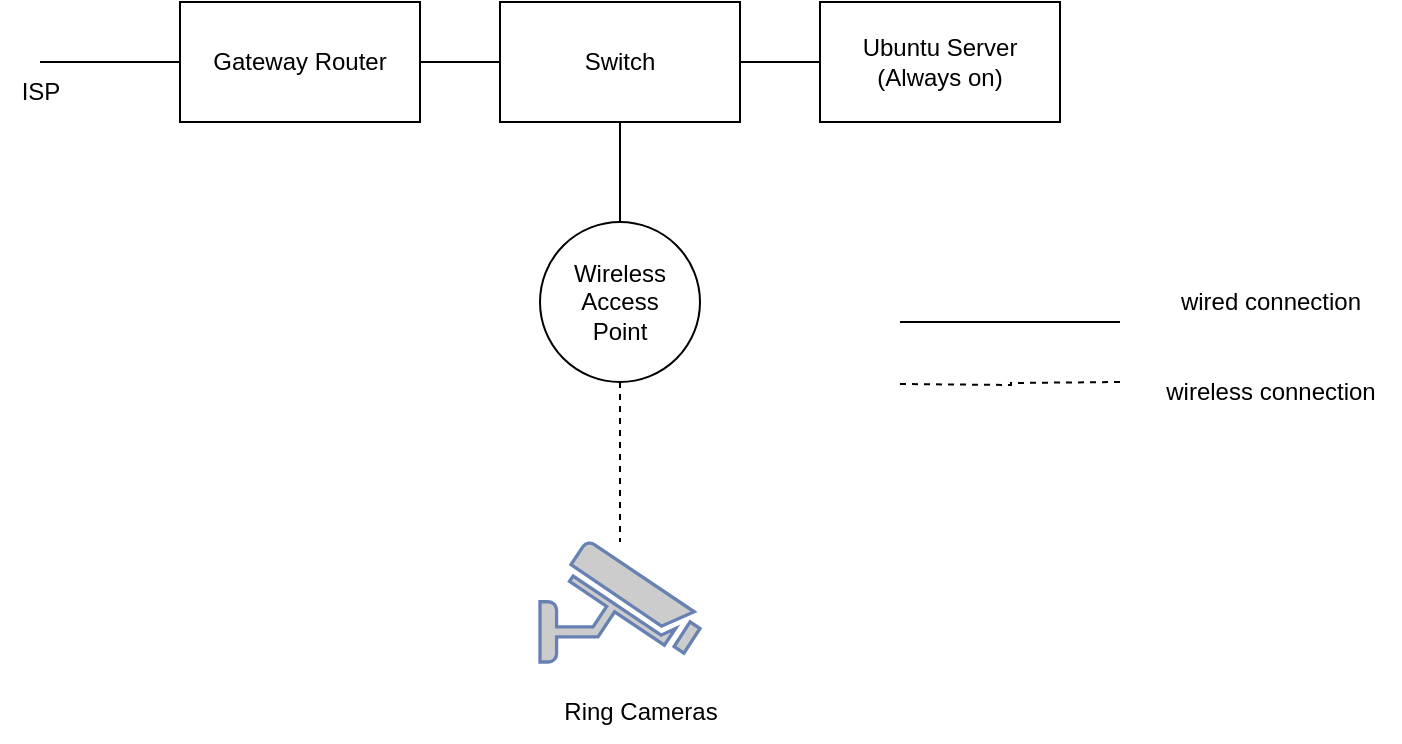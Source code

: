 <mxfile version="24.0.4" type="github" pages="2">
  <diagram name="Page-1" id="czsJvqmXH2lK5UwWJ_g2">
    <mxGraphModel dx="1221" dy="652" grid="1" gridSize="10" guides="1" tooltips="1" connect="1" arrows="1" fold="1" page="1" pageScale="1" pageWidth="850" pageHeight="1100" math="0" shadow="0">
      <root>
        <mxCell id="0" />
        <mxCell id="1" parent="0" />
        <mxCell id="QfRzytwsaPyoP74yb4cp-4" style="edgeStyle=orthogonalEdgeStyle;rounded=0;orthogonalLoop=1;jettySize=auto;html=1;exitX=1;exitY=0.5;exitDx=0;exitDy=0;entryX=0;entryY=0.5;entryDx=0;entryDy=0;endArrow=none;endFill=0;" edge="1" parent="1" source="QfRzytwsaPyoP74yb4cp-1" target="QfRzytwsaPyoP74yb4cp-2">
          <mxGeometry relative="1" as="geometry" />
        </mxCell>
        <mxCell id="QfRzytwsaPyoP74yb4cp-15" style="edgeStyle=orthogonalEdgeStyle;rounded=0;orthogonalLoop=1;jettySize=auto;html=1;exitX=0;exitY=0.5;exitDx=0;exitDy=0;endArrow=none;endFill=0;" edge="1" parent="1" source="QfRzytwsaPyoP74yb4cp-1">
          <mxGeometry relative="1" as="geometry">
            <mxPoint x="30" y="50" as="targetPoint" />
          </mxGeometry>
        </mxCell>
        <mxCell id="QfRzytwsaPyoP74yb4cp-1" value="Gateway Router" style="rounded=0;whiteSpace=wrap;html=1;" vertex="1" parent="1">
          <mxGeometry x="100" y="20" width="120" height="60" as="geometry" />
        </mxCell>
        <mxCell id="QfRzytwsaPyoP74yb4cp-2" value="Switch" style="rounded=0;whiteSpace=wrap;html=1;" vertex="1" parent="1">
          <mxGeometry x="260" y="20" width="120" height="60" as="geometry" />
        </mxCell>
        <mxCell id="QfRzytwsaPyoP74yb4cp-13" style="edgeStyle=orthogonalEdgeStyle;rounded=0;orthogonalLoop=1;jettySize=auto;html=1;exitX=0.5;exitY=1;exitDx=0;exitDy=0;endArrow=none;endFill=0;dashed=1;" edge="1" parent="1" source="QfRzytwsaPyoP74yb4cp-3" target="QfRzytwsaPyoP74yb4cp-12">
          <mxGeometry relative="1" as="geometry" />
        </mxCell>
        <mxCell id="QfRzytwsaPyoP74yb4cp-3" value="Wireless&lt;div&gt;Access&lt;/div&gt;&lt;div&gt;Point&lt;/div&gt;" style="ellipse;whiteSpace=wrap;html=1;aspect=fixed;" vertex="1" parent="1">
          <mxGeometry x="280" y="130" width="80" height="80" as="geometry" />
        </mxCell>
        <mxCell id="QfRzytwsaPyoP74yb4cp-6" style="edgeStyle=orthogonalEdgeStyle;rounded=0;orthogonalLoop=1;jettySize=auto;html=1;exitX=0.5;exitY=1;exitDx=0;exitDy=0;entryX=0.5;entryY=0;entryDx=0;entryDy=0;endArrow=none;endFill=0;" edge="1" parent="1" source="QfRzytwsaPyoP74yb4cp-2" target="QfRzytwsaPyoP74yb4cp-3">
          <mxGeometry relative="1" as="geometry">
            <mxPoint x="230" y="60" as="sourcePoint" />
            <mxPoint x="270" y="60" as="targetPoint" />
          </mxGeometry>
        </mxCell>
        <mxCell id="QfRzytwsaPyoP74yb4cp-9" value="Ubuntu Server&lt;div&gt;(Always on)&lt;/div&gt;" style="rounded=0;whiteSpace=wrap;html=1;" vertex="1" parent="1">
          <mxGeometry x="420" y="20" width="120" height="60" as="geometry" />
        </mxCell>
        <mxCell id="QfRzytwsaPyoP74yb4cp-10" style="edgeStyle=orthogonalEdgeStyle;rounded=0;orthogonalLoop=1;jettySize=auto;html=1;exitX=1;exitY=0.5;exitDx=0;exitDy=0;entryX=0;entryY=0.5;entryDx=0;entryDy=0;endArrow=none;endFill=0;" edge="1" parent="1" source="QfRzytwsaPyoP74yb4cp-2" target="QfRzytwsaPyoP74yb4cp-9">
          <mxGeometry relative="1" as="geometry">
            <mxPoint x="330" y="90" as="sourcePoint" />
            <mxPoint x="330" y="140" as="targetPoint" />
          </mxGeometry>
        </mxCell>
        <mxCell id="QfRzytwsaPyoP74yb4cp-12" value="" style="fontColor=#0066CC;verticalAlign=top;verticalLabelPosition=bottom;labelPosition=center;align=center;html=1;outlineConnect=0;fillColor=#CCCCCC;strokeColor=#6881B3;gradientColor=none;gradientDirection=north;strokeWidth=2;shape=mxgraph.networks.security_camera;" vertex="1" parent="1">
          <mxGeometry x="280" y="290" width="80" height="60" as="geometry" />
        </mxCell>
        <mxCell id="QfRzytwsaPyoP74yb4cp-14" value="Ring Cameras" style="text;html=1;align=center;verticalAlign=middle;resizable=0;points=[];autosize=1;strokeColor=none;fillColor=none;" vertex="1" parent="1">
          <mxGeometry x="280" y="360" width="100" height="30" as="geometry" />
        </mxCell>
        <mxCell id="QfRzytwsaPyoP74yb4cp-16" value="ISP" style="text;html=1;align=center;verticalAlign=middle;resizable=0;points=[];autosize=1;strokeColor=none;fillColor=none;" vertex="1" parent="1">
          <mxGeometry x="10" y="50" width="40" height="30" as="geometry" />
        </mxCell>
        <mxCell id="QfRzytwsaPyoP74yb4cp-17" style="edgeStyle=orthogonalEdgeStyle;rounded=0;orthogonalLoop=1;jettySize=auto;html=1;endArrow=none;endFill=0;" edge="1" parent="1">
          <mxGeometry relative="1" as="geometry">
            <mxPoint x="460" y="180" as="sourcePoint" />
            <mxPoint x="570" y="180" as="targetPoint" />
          </mxGeometry>
        </mxCell>
        <mxCell id="QfRzytwsaPyoP74yb4cp-18" style="edgeStyle=orthogonalEdgeStyle;rounded=0;orthogonalLoop=1;jettySize=auto;html=1;endArrow=none;endFill=0;dashed=1;" edge="1" parent="1">
          <mxGeometry relative="1" as="geometry">
            <mxPoint x="570" y="210" as="sourcePoint" />
            <mxPoint x="460" y="211" as="targetPoint" />
          </mxGeometry>
        </mxCell>
        <mxCell id="QfRzytwsaPyoP74yb4cp-19" value="wired connection" style="text;html=1;align=center;verticalAlign=middle;resizable=0;points=[];autosize=1;strokeColor=none;fillColor=none;" vertex="1" parent="1">
          <mxGeometry x="590" y="155" width="110" height="30" as="geometry" />
        </mxCell>
        <mxCell id="QfRzytwsaPyoP74yb4cp-20" value="wireless connection" style="text;html=1;align=center;verticalAlign=middle;resizable=0;points=[];autosize=1;strokeColor=none;fillColor=none;" vertex="1" parent="1">
          <mxGeometry x="580" y="200" width="130" height="30" as="geometry" />
        </mxCell>
      </root>
    </mxGraphModel>
  </diagram>
  <diagram id="fqqkl5p3Pqqvv2KP9Oev" name="Page-2">
    <mxGraphModel dx="1221" dy="652" grid="1" gridSize="10" guides="1" tooltips="1" connect="1" arrows="1" fold="1" page="1" pageScale="1" pageWidth="850" pageHeight="1100" math="0" shadow="0">
      <root>
        <mxCell id="0" />
        <mxCell id="1" parent="0" />
        <mxCell id="-s3ub9PAIV2HSc8Ly14S-1" value="AWS" style="rounded=0;whiteSpace=wrap;html=1;align=left;verticalAlign=top;" vertex="1" parent="1">
          <mxGeometry x="150" y="30" width="430" height="220" as="geometry" />
        </mxCell>
        <mxCell id="-s3ub9PAIV2HSc8Ly14S-12" style="edgeStyle=orthogonalEdgeStyle;rounded=0;orthogonalLoop=1;jettySize=auto;html=1;exitX=1;exitY=0.5;exitDx=0;exitDy=0;entryX=0;entryY=0.5;entryDx=0;entryDy=0;" edge="1" parent="1" source="-s3ub9PAIV2HSc8Ly14S-2" target="-s3ub9PAIV2HSc8Ly14S-3">
          <mxGeometry relative="1" as="geometry" />
        </mxCell>
        <mxCell id="-s3ub9PAIV2HSc8Ly14S-2" value="Cloudwatch Metrics" style="rounded=0;whiteSpace=wrap;html=1;" vertex="1" parent="1">
          <mxGeometry x="180" y="90" width="90" height="60" as="geometry" />
        </mxCell>
        <mxCell id="-s3ub9PAIV2HSc8Ly14S-11" style="edgeStyle=orthogonalEdgeStyle;rounded=0;orthogonalLoop=1;jettySize=auto;html=1;exitX=1;exitY=0.5;exitDx=0;exitDy=0;entryX=0;entryY=0.5;entryDx=0;entryDy=0;" edge="1" parent="1" source="-s3ub9PAIV2HSc8Ly14S-3" target="-s3ub9PAIV2HSc8Ly14S-4">
          <mxGeometry relative="1" as="geometry" />
        </mxCell>
        <mxCell id="-s3ub9PAIV2HSc8Ly14S-3" value="Cloudwatch Alarms" style="rounded=0;whiteSpace=wrap;html=1;" vertex="1" parent="1">
          <mxGeometry x="300" y="90" width="90" height="60" as="geometry" />
        </mxCell>
        <mxCell id="-s3ub9PAIV2HSc8Ly14S-8" style="edgeStyle=orthogonalEdgeStyle;rounded=0;orthogonalLoop=1;jettySize=auto;html=1;exitX=1;exitY=0.5;exitDx=0;exitDy=0;entryX=0.5;entryY=0;entryDx=0;entryDy=0;" edge="1" parent="1" source="-s3ub9PAIV2HSc8Ly14S-4" target="-s3ub9PAIV2HSc8Ly14S-7">
          <mxGeometry relative="1" as="geometry" />
        </mxCell>
        <mxCell id="-s3ub9PAIV2HSc8Ly14S-10" style="edgeStyle=orthogonalEdgeStyle;rounded=0;orthogonalLoop=1;jettySize=auto;html=1;exitX=0.5;exitY=1;exitDx=0;exitDy=0;entryX=0.5;entryY=0;entryDx=0;entryDy=0;" edge="1" parent="1" source="-s3ub9PAIV2HSc8Ly14S-4" target="-s3ub9PAIV2HSc8Ly14S-5">
          <mxGeometry relative="1" as="geometry" />
        </mxCell>
        <mxCell id="-s3ub9PAIV2HSc8Ly14S-4" value="SNS" style="rounded=0;whiteSpace=wrap;html=1;" vertex="1" parent="1">
          <mxGeometry x="425" y="90" width="90" height="60" as="geometry" />
        </mxCell>
        <mxCell id="-s3ub9PAIV2HSc8Ly14S-9" style="edgeStyle=orthogonalEdgeStyle;rounded=0;orthogonalLoop=1;jettySize=auto;html=1;exitX=0.5;exitY=1;exitDx=0;exitDy=0;" edge="1" parent="1" source="-s3ub9PAIV2HSc8Ly14S-5" target="-s3ub9PAIV2HSc8Ly14S-6">
          <mxGeometry relative="1" as="geometry" />
        </mxCell>
        <mxCell id="-s3ub9PAIV2HSc8Ly14S-5" value="Lambda" style="rounded=0;whiteSpace=wrap;html=1;" vertex="1" parent="1">
          <mxGeometry x="425" y="170" width="90" height="60" as="geometry" />
        </mxCell>
        <mxCell id="-s3ub9PAIV2HSc8Ly14S-6" value="Discord" style="rounded=0;whiteSpace=wrap;html=1;" vertex="1" parent="1">
          <mxGeometry x="425" y="360" width="90" height="60" as="geometry" />
        </mxCell>
        <mxCell id="-s3ub9PAIV2HSc8Ly14S-7" value="Email" style="rounded=0;whiteSpace=wrap;html=1;" vertex="1" parent="1">
          <mxGeometry x="580" y="360" width="90" height="60" as="geometry" />
        </mxCell>
        <mxCell id="-s3ub9PAIV2HSc8Ly14S-14" style="edgeStyle=orthogonalEdgeStyle;rounded=0;orthogonalLoop=1;jettySize=auto;html=1;exitX=0.5;exitY=0;exitDx=0;exitDy=0;" edge="1" parent="1" source="-s3ub9PAIV2HSc8Ly14S-13" target="-s3ub9PAIV2HSc8Ly14S-2">
          <mxGeometry relative="1" as="geometry" />
        </mxCell>
        <mxCell id="-s3ub9PAIV2HSc8Ly14S-13" value="Ubuntu Server" style="rounded=0;whiteSpace=wrap;html=1;" vertex="1" parent="1">
          <mxGeometry x="180" y="460" width="90" height="60" as="geometry" />
        </mxCell>
        <mxCell id="-s3ub9PAIV2HSc8Ly14S-15" value="cloudwatch:PutMetrics&lt;div&gt;Heartbeat Message&lt;/div&gt;" style="text;html=1;align=center;verticalAlign=middle;resizable=0;points=[];autosize=1;strokeColor=none;fillColor=none;" vertex="1" parent="1">
          <mxGeometry x="80" y="330" width="140" height="40" as="geometry" />
        </mxCell>
        <mxCell id="-s3ub9PAIV2HSc8Ly14S-16" value="http POST" style="text;html=1;align=center;verticalAlign=middle;resizable=0;points=[];autosize=1;strokeColor=none;fillColor=none;" vertex="1" parent="1">
          <mxGeometry x="460" y="290" width="80" height="30" as="geometry" />
        </mxCell>
        <mxCell id="-s3ub9PAIV2HSc8Ly14S-17" value="" style="verticalLabelPosition=bottom;verticalAlign=top;html=1;shadow=0;dashed=0;strokeWidth=1;shape=mxgraph.android.phone2;strokeColor=#c0c0c0;" vertex="1" parent="1">
          <mxGeometry x="320" y="450" width="35.9" height="70" as="geometry" />
        </mxCell>
        <mxCell id="-s3ub9PAIV2HSc8Ly14S-18" style="edgeStyle=orthogonalEdgeStyle;rounded=0;orthogonalLoop=1;jettySize=auto;html=1;exitX=0;exitY=0.5;exitDx=0;exitDy=0;entryX=0.529;entryY=0.019;entryDx=0;entryDy=0;entryPerimeter=0;" edge="1" parent="1" source="-s3ub9PAIV2HSc8Ly14S-6" target="-s3ub9PAIV2HSc8Ly14S-17">
          <mxGeometry relative="1" as="geometry" />
        </mxCell>
        <mxCell id="-s3ub9PAIV2HSc8Ly14S-19" style="edgeStyle=orthogonalEdgeStyle;rounded=0;orthogonalLoop=1;jettySize=auto;html=1;exitX=0.5;exitY=1;exitDx=0;exitDy=0;entryX=0.994;entryY=0.724;entryDx=0;entryDy=0;entryPerimeter=0;" edge="1" parent="1" source="-s3ub9PAIV2HSc8Ly14S-7" target="-s3ub9PAIV2HSc8Ly14S-17">
          <mxGeometry relative="1" as="geometry" />
        </mxCell>
        <mxCell id="-s3ub9PAIV2HSc8Ly14S-20" value="Push Notifications" style="text;html=1;align=center;verticalAlign=middle;resizable=0;points=[];autosize=1;strokeColor=none;fillColor=none;" vertex="1" parent="1">
          <mxGeometry x="355.9" y="450" width="120" height="30" as="geometry" />
        </mxCell>
        <mxCell id="-s3ub9PAIV2HSc8Ly14S-21" value="Phone" style="text;html=1;align=center;verticalAlign=middle;resizable=0;points=[];autosize=1;strokeColor=none;fillColor=none;" vertex="1" parent="1">
          <mxGeometry x="307.95" y="520" width="60" height="30" as="geometry" />
        </mxCell>
      </root>
    </mxGraphModel>
  </diagram>
</mxfile>
